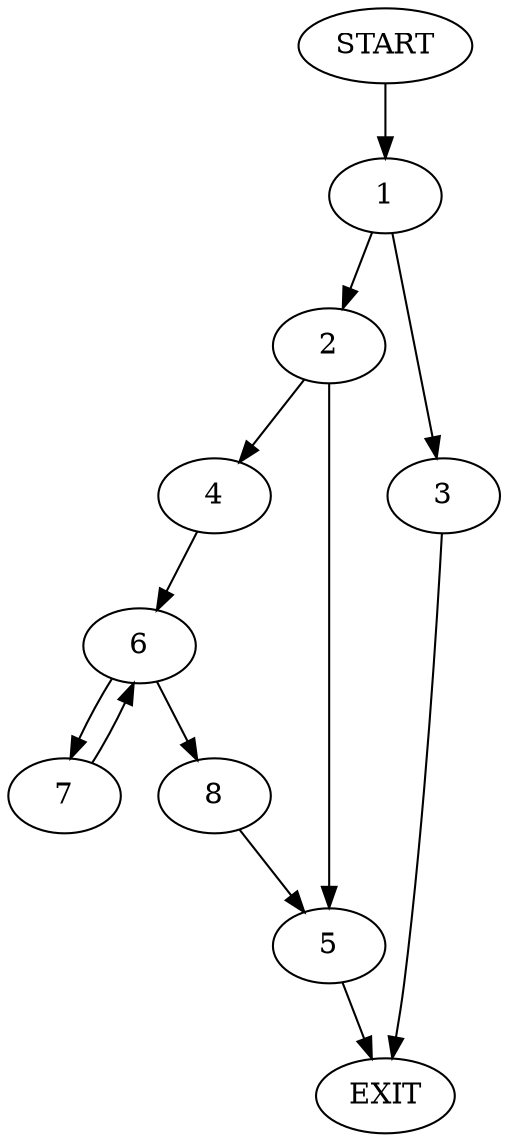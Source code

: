 digraph {
0 [label="START"]
9 [label="EXIT"]
0 -> 1
1 -> 2
1 -> 3
2 -> 4
2 -> 5
3 -> 9
4 -> 6
5 -> 9
6 -> 7
6 -> 8
7 -> 6
8 -> 5
}
